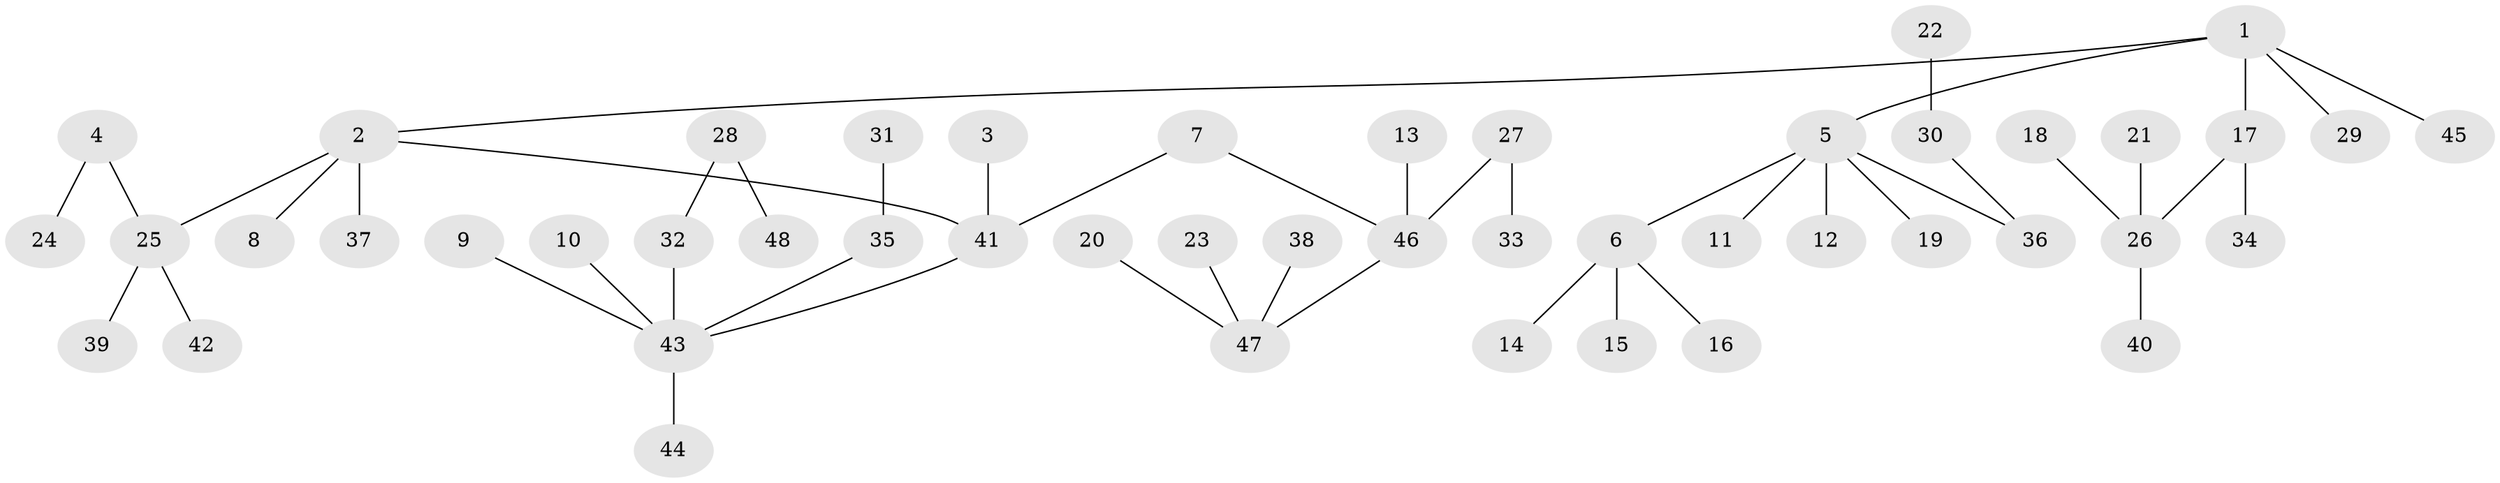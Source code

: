 // original degree distribution, {2: 0.23157894736842105, 5: 0.06315789473684211, 6: 0.021052631578947368, 4: 0.05263157894736842, 3: 0.11578947368421053, 1: 0.5157894736842106}
// Generated by graph-tools (version 1.1) at 2025/50/03/09/25 03:50:19]
// undirected, 48 vertices, 47 edges
graph export_dot {
graph [start="1"]
  node [color=gray90,style=filled];
  1;
  2;
  3;
  4;
  5;
  6;
  7;
  8;
  9;
  10;
  11;
  12;
  13;
  14;
  15;
  16;
  17;
  18;
  19;
  20;
  21;
  22;
  23;
  24;
  25;
  26;
  27;
  28;
  29;
  30;
  31;
  32;
  33;
  34;
  35;
  36;
  37;
  38;
  39;
  40;
  41;
  42;
  43;
  44;
  45;
  46;
  47;
  48;
  1 -- 2 [weight=1.0];
  1 -- 5 [weight=1.0];
  1 -- 17 [weight=1.0];
  1 -- 29 [weight=1.0];
  1 -- 45 [weight=1.0];
  2 -- 8 [weight=1.0];
  2 -- 25 [weight=1.0];
  2 -- 37 [weight=1.0];
  2 -- 41 [weight=1.0];
  3 -- 41 [weight=1.0];
  4 -- 24 [weight=1.0];
  4 -- 25 [weight=1.0];
  5 -- 6 [weight=1.0];
  5 -- 11 [weight=1.0];
  5 -- 12 [weight=1.0];
  5 -- 19 [weight=1.0];
  5 -- 36 [weight=1.0];
  6 -- 14 [weight=1.0];
  6 -- 15 [weight=1.0];
  6 -- 16 [weight=1.0];
  7 -- 41 [weight=1.0];
  7 -- 46 [weight=1.0];
  9 -- 43 [weight=1.0];
  10 -- 43 [weight=1.0];
  13 -- 46 [weight=1.0];
  17 -- 26 [weight=1.0];
  17 -- 34 [weight=1.0];
  18 -- 26 [weight=1.0];
  20 -- 47 [weight=1.0];
  21 -- 26 [weight=1.0];
  22 -- 30 [weight=1.0];
  23 -- 47 [weight=1.0];
  25 -- 39 [weight=1.0];
  25 -- 42 [weight=1.0];
  26 -- 40 [weight=1.0];
  27 -- 33 [weight=1.0];
  27 -- 46 [weight=1.0];
  28 -- 32 [weight=1.0];
  28 -- 48 [weight=1.0];
  30 -- 36 [weight=1.0];
  31 -- 35 [weight=1.0];
  32 -- 43 [weight=1.0];
  35 -- 43 [weight=1.0];
  38 -- 47 [weight=1.0];
  41 -- 43 [weight=1.0];
  43 -- 44 [weight=1.0];
  46 -- 47 [weight=1.0];
}
